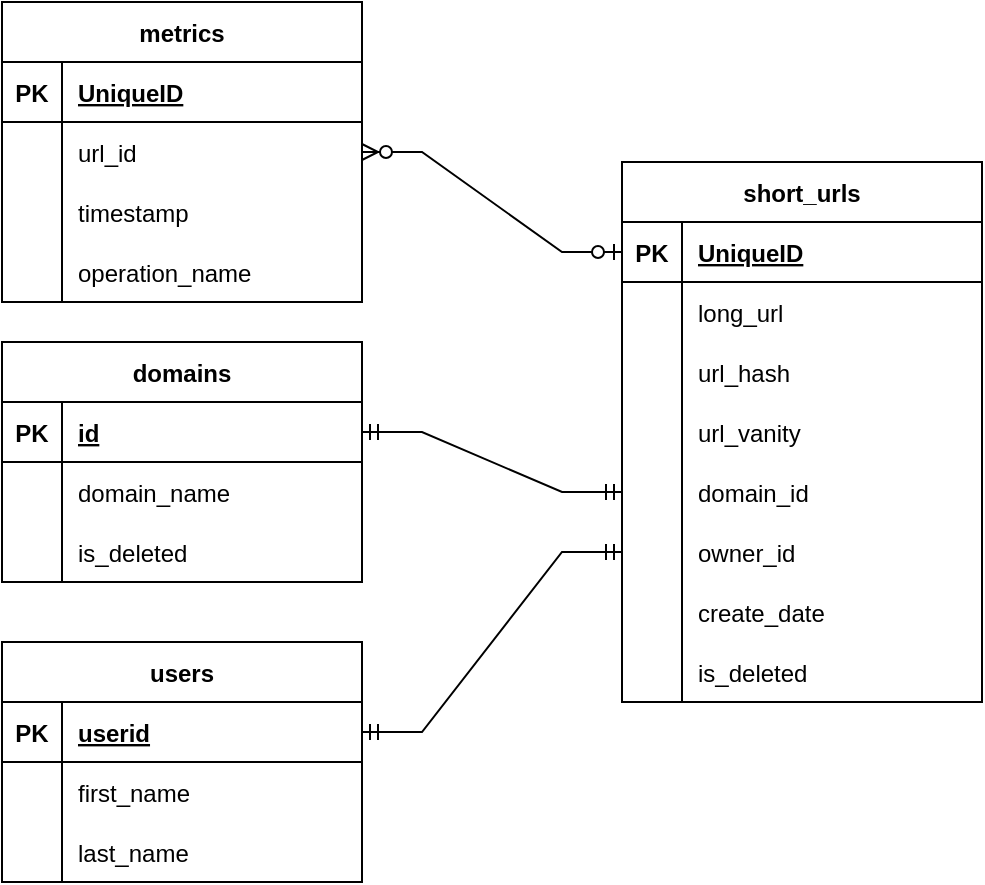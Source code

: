 <mxfile version="20.6.2" type="device" pages="4"><diagram id="ibI9E-FCNvnlCZ_qaIe1" name="DB Schema"><mxGraphModel dx="1089" dy="822" grid="1" gridSize="10" guides="1" tooltips="1" connect="1" arrows="1" fold="1" page="1" pageScale="1" pageWidth="1400" pageHeight="850" math="0" shadow="0"><root><mxCell id="0"/><mxCell id="1" parent="0"/><mxCell id="ypdoYP7Qn-qqa8ECosQ1-1" value="short_urls" style="shape=table;startSize=30;container=1;collapsible=1;childLayout=tableLayout;fixedRows=1;rowLines=0;fontStyle=1;align=center;resizeLast=1;" parent="1" vertex="1"><mxGeometry x="410" y="250" width="180" height="270" as="geometry"><mxRectangle x="250" y="220" width="100" height="30" as="alternateBounds"/></mxGeometry></mxCell><mxCell id="ypdoYP7Qn-qqa8ECosQ1-2" value="" style="shape=tableRow;horizontal=0;startSize=0;swimlaneHead=0;swimlaneBody=0;fillColor=none;collapsible=0;dropTarget=0;points=[[0,0.5],[1,0.5]];portConstraint=eastwest;top=0;left=0;right=0;bottom=1;" parent="ypdoYP7Qn-qqa8ECosQ1-1" vertex="1"><mxGeometry y="30" width="180" height="30" as="geometry"/></mxCell><mxCell id="ypdoYP7Qn-qqa8ECosQ1-3" value="PK" style="shape=partialRectangle;connectable=0;fillColor=none;top=0;left=0;bottom=0;right=0;fontStyle=1;overflow=hidden;" parent="ypdoYP7Qn-qqa8ECosQ1-2" vertex="1"><mxGeometry width="30" height="30" as="geometry"><mxRectangle width="30" height="30" as="alternateBounds"/></mxGeometry></mxCell><mxCell id="ypdoYP7Qn-qqa8ECosQ1-4" value="UniqueID" style="shape=partialRectangle;connectable=0;fillColor=none;top=0;left=0;bottom=0;right=0;align=left;spacingLeft=6;fontStyle=5;overflow=hidden;" parent="ypdoYP7Qn-qqa8ECosQ1-2" vertex="1"><mxGeometry x="30" width="150" height="30" as="geometry"><mxRectangle width="150" height="30" as="alternateBounds"/></mxGeometry></mxCell><mxCell id="ypdoYP7Qn-qqa8ECosQ1-5" value="" style="shape=tableRow;horizontal=0;startSize=0;swimlaneHead=0;swimlaneBody=0;fillColor=none;collapsible=0;dropTarget=0;points=[[0,0.5],[1,0.5]];portConstraint=eastwest;top=0;left=0;right=0;bottom=0;" parent="ypdoYP7Qn-qqa8ECosQ1-1" vertex="1"><mxGeometry y="60" width="180" height="30" as="geometry"/></mxCell><mxCell id="ypdoYP7Qn-qqa8ECosQ1-6" value="" style="shape=partialRectangle;connectable=0;fillColor=none;top=0;left=0;bottom=0;right=0;editable=1;overflow=hidden;" parent="ypdoYP7Qn-qqa8ECosQ1-5" vertex="1"><mxGeometry width="30" height="30" as="geometry"><mxRectangle width="30" height="30" as="alternateBounds"/></mxGeometry></mxCell><mxCell id="ypdoYP7Qn-qqa8ECosQ1-7" value="long_url" style="shape=partialRectangle;connectable=0;fillColor=none;top=0;left=0;bottom=0;right=0;align=left;spacingLeft=6;overflow=hidden;" parent="ypdoYP7Qn-qqa8ECosQ1-5" vertex="1"><mxGeometry x="30" width="150" height="30" as="geometry"><mxRectangle width="150" height="30" as="alternateBounds"/></mxGeometry></mxCell><mxCell id="ypdoYP7Qn-qqa8ECosQ1-27" style="shape=tableRow;horizontal=0;startSize=0;swimlaneHead=0;swimlaneBody=0;fillColor=none;collapsible=0;dropTarget=0;points=[[0,0.5],[1,0.5]];portConstraint=eastwest;top=0;left=0;right=0;bottom=0;" parent="ypdoYP7Qn-qqa8ECosQ1-1" vertex="1"><mxGeometry y="90" width="180" height="30" as="geometry"/></mxCell><mxCell id="ypdoYP7Qn-qqa8ECosQ1-28" style="shape=partialRectangle;connectable=0;fillColor=none;top=0;left=0;bottom=0;right=0;editable=1;overflow=hidden;" parent="ypdoYP7Qn-qqa8ECosQ1-27" vertex="1"><mxGeometry width="30" height="30" as="geometry"><mxRectangle width="30" height="30" as="alternateBounds"/></mxGeometry></mxCell><mxCell id="ypdoYP7Qn-qqa8ECosQ1-29" value="url_hash" style="shape=partialRectangle;connectable=0;fillColor=none;top=0;left=0;bottom=0;right=0;align=left;spacingLeft=6;overflow=hidden;" parent="ypdoYP7Qn-qqa8ECosQ1-27" vertex="1"><mxGeometry x="30" width="150" height="30" as="geometry"><mxRectangle width="150" height="30" as="alternateBounds"/></mxGeometry></mxCell><mxCell id="ypdoYP7Qn-qqa8ECosQ1-30" style="shape=tableRow;horizontal=0;startSize=0;swimlaneHead=0;swimlaneBody=0;fillColor=none;collapsible=0;dropTarget=0;points=[[0,0.5],[1,0.5]];portConstraint=eastwest;top=0;left=0;right=0;bottom=0;" parent="ypdoYP7Qn-qqa8ECosQ1-1" vertex="1"><mxGeometry y="120" width="180" height="30" as="geometry"/></mxCell><mxCell id="ypdoYP7Qn-qqa8ECosQ1-31" style="shape=partialRectangle;connectable=0;fillColor=none;top=0;left=0;bottom=0;right=0;editable=1;overflow=hidden;" parent="ypdoYP7Qn-qqa8ECosQ1-30" vertex="1"><mxGeometry width="30" height="30" as="geometry"><mxRectangle width="30" height="30" as="alternateBounds"/></mxGeometry></mxCell><mxCell id="ypdoYP7Qn-qqa8ECosQ1-32" value="url_vanity" style="shape=partialRectangle;connectable=0;fillColor=none;top=0;left=0;bottom=0;right=0;align=left;spacingLeft=6;overflow=hidden;" parent="ypdoYP7Qn-qqa8ECosQ1-30" vertex="1"><mxGeometry x="30" width="150" height="30" as="geometry"><mxRectangle width="150" height="30" as="alternateBounds"/></mxGeometry></mxCell><mxCell id="ypdoYP7Qn-qqa8ECosQ1-103" style="shape=tableRow;horizontal=0;startSize=0;swimlaneHead=0;swimlaneBody=0;fillColor=none;collapsible=0;dropTarget=0;points=[[0,0.5],[1,0.5]];portConstraint=eastwest;top=0;left=0;right=0;bottom=0;" parent="ypdoYP7Qn-qqa8ECosQ1-1" vertex="1"><mxGeometry y="150" width="180" height="30" as="geometry"/></mxCell><mxCell id="ypdoYP7Qn-qqa8ECosQ1-104" style="shape=partialRectangle;connectable=0;fillColor=none;top=0;left=0;bottom=0;right=0;editable=1;overflow=hidden;" parent="ypdoYP7Qn-qqa8ECosQ1-103" vertex="1"><mxGeometry width="30" height="30" as="geometry"><mxRectangle width="30" height="30" as="alternateBounds"/></mxGeometry></mxCell><mxCell id="ypdoYP7Qn-qqa8ECosQ1-105" value="domain_id" style="shape=partialRectangle;connectable=0;fillColor=none;top=0;left=0;bottom=0;right=0;align=left;spacingLeft=6;overflow=hidden;" parent="ypdoYP7Qn-qqa8ECosQ1-103" vertex="1"><mxGeometry x="30" width="150" height="30" as="geometry"><mxRectangle width="150" height="30" as="alternateBounds"/></mxGeometry></mxCell><mxCell id="ypdoYP7Qn-qqa8ECosQ1-33" style="shape=tableRow;horizontal=0;startSize=0;swimlaneHead=0;swimlaneBody=0;fillColor=none;collapsible=0;dropTarget=0;points=[[0,0.5],[1,0.5]];portConstraint=eastwest;top=0;left=0;right=0;bottom=0;" parent="ypdoYP7Qn-qqa8ECosQ1-1" vertex="1"><mxGeometry y="180" width="180" height="30" as="geometry"/></mxCell><mxCell id="ypdoYP7Qn-qqa8ECosQ1-34" style="shape=partialRectangle;connectable=0;fillColor=none;top=0;left=0;bottom=0;right=0;editable=1;overflow=hidden;" parent="ypdoYP7Qn-qqa8ECosQ1-33" vertex="1"><mxGeometry width="30" height="30" as="geometry"><mxRectangle width="30" height="30" as="alternateBounds"/></mxGeometry></mxCell><mxCell id="ypdoYP7Qn-qqa8ECosQ1-35" value="owner_id" style="shape=partialRectangle;connectable=0;fillColor=none;top=0;left=0;bottom=0;right=0;align=left;spacingLeft=6;overflow=hidden;" parent="ypdoYP7Qn-qqa8ECosQ1-33" vertex="1"><mxGeometry x="30" width="150" height="30" as="geometry"><mxRectangle width="150" height="30" as="alternateBounds"/></mxGeometry></mxCell><mxCell id="ypdoYP7Qn-qqa8ECosQ1-36" style="shape=tableRow;horizontal=0;startSize=0;swimlaneHead=0;swimlaneBody=0;fillColor=none;collapsible=0;dropTarget=0;points=[[0,0.5],[1,0.5]];portConstraint=eastwest;top=0;left=0;right=0;bottom=0;" parent="ypdoYP7Qn-qqa8ECosQ1-1" vertex="1"><mxGeometry y="210" width="180" height="30" as="geometry"/></mxCell><mxCell id="ypdoYP7Qn-qqa8ECosQ1-37" style="shape=partialRectangle;connectable=0;fillColor=none;top=0;left=0;bottom=0;right=0;editable=1;overflow=hidden;" parent="ypdoYP7Qn-qqa8ECosQ1-36" vertex="1"><mxGeometry width="30" height="30" as="geometry"><mxRectangle width="30" height="30" as="alternateBounds"/></mxGeometry></mxCell><mxCell id="ypdoYP7Qn-qqa8ECosQ1-38" value="create_date" style="shape=partialRectangle;connectable=0;fillColor=none;top=0;left=0;bottom=0;right=0;align=left;spacingLeft=6;overflow=hidden;" parent="ypdoYP7Qn-qqa8ECosQ1-36" vertex="1"><mxGeometry x="30" width="150" height="30" as="geometry"><mxRectangle width="150" height="30" as="alternateBounds"/></mxGeometry></mxCell><mxCell id="ypdoYP7Qn-qqa8ECosQ1-39" style="shape=tableRow;horizontal=0;startSize=0;swimlaneHead=0;swimlaneBody=0;fillColor=none;collapsible=0;dropTarget=0;points=[[0,0.5],[1,0.5]];portConstraint=eastwest;top=0;left=0;right=0;bottom=0;" parent="ypdoYP7Qn-qqa8ECosQ1-1" vertex="1"><mxGeometry y="240" width="180" height="30" as="geometry"/></mxCell><mxCell id="ypdoYP7Qn-qqa8ECosQ1-40" style="shape=partialRectangle;connectable=0;fillColor=none;top=0;left=0;bottom=0;right=0;editable=1;overflow=hidden;" parent="ypdoYP7Qn-qqa8ECosQ1-39" vertex="1"><mxGeometry width="30" height="30" as="geometry"><mxRectangle width="30" height="30" as="alternateBounds"/></mxGeometry></mxCell><mxCell id="ypdoYP7Qn-qqa8ECosQ1-41" value="is_deleted" style="shape=partialRectangle;connectable=0;fillColor=none;top=0;left=0;bottom=0;right=0;align=left;spacingLeft=6;overflow=hidden;" parent="ypdoYP7Qn-qqa8ECosQ1-39" vertex="1"><mxGeometry x="30" width="150" height="30" as="geometry"><mxRectangle width="150" height="30" as="alternateBounds"/></mxGeometry></mxCell><mxCell id="ypdoYP7Qn-qqa8ECosQ1-14" value="users" style="shape=table;startSize=30;container=1;collapsible=1;childLayout=tableLayout;fixedRows=1;rowLines=0;fontStyle=1;align=center;resizeLast=1;" parent="1" vertex="1"><mxGeometry x="100" y="490" width="180" height="120" as="geometry"/></mxCell><mxCell id="ypdoYP7Qn-qqa8ECosQ1-15" value="" style="shape=tableRow;horizontal=0;startSize=0;swimlaneHead=0;swimlaneBody=0;fillColor=none;collapsible=0;dropTarget=0;points=[[0,0.5],[1,0.5]];portConstraint=eastwest;top=0;left=0;right=0;bottom=1;" parent="ypdoYP7Qn-qqa8ECosQ1-14" vertex="1"><mxGeometry y="30" width="180" height="30" as="geometry"/></mxCell><mxCell id="ypdoYP7Qn-qqa8ECosQ1-16" value="PK" style="shape=partialRectangle;connectable=0;fillColor=none;top=0;left=0;bottom=0;right=0;fontStyle=1;overflow=hidden;" parent="ypdoYP7Qn-qqa8ECosQ1-15" vertex="1"><mxGeometry width="30" height="30" as="geometry"><mxRectangle width="30" height="30" as="alternateBounds"/></mxGeometry></mxCell><mxCell id="ypdoYP7Qn-qqa8ECosQ1-17" value="userid" style="shape=partialRectangle;connectable=0;fillColor=none;top=0;left=0;bottom=0;right=0;align=left;spacingLeft=6;fontStyle=5;overflow=hidden;" parent="ypdoYP7Qn-qqa8ECosQ1-15" vertex="1"><mxGeometry x="30" width="150" height="30" as="geometry"><mxRectangle width="150" height="30" as="alternateBounds"/></mxGeometry></mxCell><mxCell id="ypdoYP7Qn-qqa8ECosQ1-18" value="" style="shape=tableRow;horizontal=0;startSize=0;swimlaneHead=0;swimlaneBody=0;fillColor=none;collapsible=0;dropTarget=0;points=[[0,0.5],[1,0.5]];portConstraint=eastwest;top=0;left=0;right=0;bottom=0;" parent="ypdoYP7Qn-qqa8ECosQ1-14" vertex="1"><mxGeometry y="60" width="180" height="30" as="geometry"/></mxCell><mxCell id="ypdoYP7Qn-qqa8ECosQ1-19" value="" style="shape=partialRectangle;connectable=0;fillColor=none;top=0;left=0;bottom=0;right=0;editable=1;overflow=hidden;" parent="ypdoYP7Qn-qqa8ECosQ1-18" vertex="1"><mxGeometry width="30" height="30" as="geometry"><mxRectangle width="30" height="30" as="alternateBounds"/></mxGeometry></mxCell><mxCell id="ypdoYP7Qn-qqa8ECosQ1-20" value="first_name" style="shape=partialRectangle;connectable=0;fillColor=none;top=0;left=0;bottom=0;right=0;align=left;spacingLeft=6;overflow=hidden;" parent="ypdoYP7Qn-qqa8ECosQ1-18" vertex="1"><mxGeometry x="30" width="150" height="30" as="geometry"><mxRectangle width="150" height="30" as="alternateBounds"/></mxGeometry></mxCell><mxCell id="ypdoYP7Qn-qqa8ECosQ1-21" value="" style="shape=tableRow;horizontal=0;startSize=0;swimlaneHead=0;swimlaneBody=0;fillColor=none;collapsible=0;dropTarget=0;points=[[0,0.5],[1,0.5]];portConstraint=eastwest;top=0;left=0;right=0;bottom=0;" parent="ypdoYP7Qn-qqa8ECosQ1-14" vertex="1"><mxGeometry y="90" width="180" height="30" as="geometry"/></mxCell><mxCell id="ypdoYP7Qn-qqa8ECosQ1-22" value="" style="shape=partialRectangle;connectable=0;fillColor=none;top=0;left=0;bottom=0;right=0;editable=1;overflow=hidden;" parent="ypdoYP7Qn-qqa8ECosQ1-21" vertex="1"><mxGeometry width="30" height="30" as="geometry"><mxRectangle width="30" height="30" as="alternateBounds"/></mxGeometry></mxCell><mxCell id="ypdoYP7Qn-qqa8ECosQ1-23" value="last_name" style="shape=partialRectangle;connectable=0;fillColor=none;top=0;left=0;bottom=0;right=0;align=left;spacingLeft=6;overflow=hidden;" parent="ypdoYP7Qn-qqa8ECosQ1-21" vertex="1"><mxGeometry x="30" width="150" height="30" as="geometry"><mxRectangle width="150" height="30" as="alternateBounds"/></mxGeometry></mxCell><mxCell id="ypdoYP7Qn-qqa8ECosQ1-43" value="" style="edgeStyle=entityRelationEdgeStyle;fontSize=12;html=1;endArrow=ERmandOne;startArrow=ERmandOne;rounded=0;exitX=1;exitY=0.5;exitDx=0;exitDy=0;entryX=0;entryY=0.5;entryDx=0;entryDy=0;" parent="1" source="ypdoYP7Qn-qqa8ECosQ1-15" target="ypdoYP7Qn-qqa8ECosQ1-33" edge="1"><mxGeometry width="100" height="100" relative="1" as="geometry"><mxPoint x="230" y="325" as="sourcePoint"/><mxPoint x="330" y="225" as="targetPoint"/></mxGeometry></mxCell><mxCell id="ypdoYP7Qn-qqa8ECosQ1-72" value="metrics" style="shape=table;startSize=30;container=1;collapsible=1;childLayout=tableLayout;fixedRows=1;rowLines=0;fontStyle=1;align=center;resizeLast=1;" parent="1" vertex="1"><mxGeometry x="100" y="170" width="180" height="150" as="geometry"><mxRectangle x="250" y="220" width="100" height="30" as="alternateBounds"/></mxGeometry></mxCell><mxCell id="ypdoYP7Qn-qqa8ECosQ1-73" value="" style="shape=tableRow;horizontal=0;startSize=0;swimlaneHead=0;swimlaneBody=0;fillColor=none;collapsible=0;dropTarget=0;points=[[0,0.5],[1,0.5]];portConstraint=eastwest;top=0;left=0;right=0;bottom=1;" parent="ypdoYP7Qn-qqa8ECosQ1-72" vertex="1"><mxGeometry y="30" width="180" height="30" as="geometry"/></mxCell><mxCell id="ypdoYP7Qn-qqa8ECosQ1-74" value="PK" style="shape=partialRectangle;connectable=0;fillColor=none;top=0;left=0;bottom=0;right=0;fontStyle=1;overflow=hidden;" parent="ypdoYP7Qn-qqa8ECosQ1-73" vertex="1"><mxGeometry width="30" height="30" as="geometry"><mxRectangle width="30" height="30" as="alternateBounds"/></mxGeometry></mxCell><mxCell id="ypdoYP7Qn-qqa8ECosQ1-75" value="UniqueID" style="shape=partialRectangle;connectable=0;fillColor=none;top=0;left=0;bottom=0;right=0;align=left;spacingLeft=6;fontStyle=5;overflow=hidden;" parent="ypdoYP7Qn-qqa8ECosQ1-73" vertex="1"><mxGeometry x="30" width="150" height="30" as="geometry"><mxRectangle width="150" height="30" as="alternateBounds"/></mxGeometry></mxCell><mxCell id="ypdoYP7Qn-qqa8ECosQ1-76" value="" style="shape=tableRow;horizontal=0;startSize=0;swimlaneHead=0;swimlaneBody=0;fillColor=none;collapsible=0;dropTarget=0;points=[[0,0.5],[1,0.5]];portConstraint=eastwest;top=0;left=0;right=0;bottom=0;" parent="ypdoYP7Qn-qqa8ECosQ1-72" vertex="1"><mxGeometry y="60" width="180" height="30" as="geometry"/></mxCell><mxCell id="ypdoYP7Qn-qqa8ECosQ1-77" value="" style="shape=partialRectangle;connectable=0;fillColor=none;top=0;left=0;bottom=0;right=0;editable=1;overflow=hidden;" parent="ypdoYP7Qn-qqa8ECosQ1-76" vertex="1"><mxGeometry width="30" height="30" as="geometry"><mxRectangle width="30" height="30" as="alternateBounds"/></mxGeometry></mxCell><mxCell id="ypdoYP7Qn-qqa8ECosQ1-78" value="url_id" style="shape=partialRectangle;connectable=0;fillColor=none;top=0;left=0;bottom=0;right=0;align=left;spacingLeft=6;overflow=hidden;" parent="ypdoYP7Qn-qqa8ECosQ1-76" vertex="1"><mxGeometry x="30" width="150" height="30" as="geometry"><mxRectangle width="150" height="30" as="alternateBounds"/></mxGeometry></mxCell><mxCell id="ypdoYP7Qn-qqa8ECosQ1-79" style="shape=tableRow;horizontal=0;startSize=0;swimlaneHead=0;swimlaneBody=0;fillColor=none;collapsible=0;dropTarget=0;points=[[0,0.5],[1,0.5]];portConstraint=eastwest;top=0;left=0;right=0;bottom=0;" parent="ypdoYP7Qn-qqa8ECosQ1-72" vertex="1"><mxGeometry y="90" width="180" height="30" as="geometry"/></mxCell><mxCell id="ypdoYP7Qn-qqa8ECosQ1-80" style="shape=partialRectangle;connectable=0;fillColor=none;top=0;left=0;bottom=0;right=0;editable=1;overflow=hidden;" parent="ypdoYP7Qn-qqa8ECosQ1-79" vertex="1"><mxGeometry width="30" height="30" as="geometry"><mxRectangle width="30" height="30" as="alternateBounds"/></mxGeometry></mxCell><mxCell id="ypdoYP7Qn-qqa8ECosQ1-81" value="timestamp" style="shape=partialRectangle;connectable=0;fillColor=none;top=0;left=0;bottom=0;right=0;align=left;spacingLeft=6;overflow=hidden;" parent="ypdoYP7Qn-qqa8ECosQ1-79" vertex="1"><mxGeometry x="30" width="150" height="30" as="geometry"><mxRectangle width="150" height="30" as="alternateBounds"/></mxGeometry></mxCell><mxCell id="ypdoYP7Qn-qqa8ECosQ1-85" value="" style="shape=tableRow;horizontal=0;startSize=0;swimlaneHead=0;swimlaneBody=0;fillColor=none;collapsible=0;dropTarget=0;points=[[0,0.5],[1,0.5]];portConstraint=eastwest;top=0;left=0;right=0;bottom=0;" parent="ypdoYP7Qn-qqa8ECosQ1-72" vertex="1"><mxGeometry y="120" width="180" height="30" as="geometry"/></mxCell><mxCell id="ypdoYP7Qn-qqa8ECosQ1-86" value="" style="shape=partialRectangle;connectable=0;fillColor=none;top=0;left=0;bottom=0;right=0;editable=1;overflow=hidden;" parent="ypdoYP7Qn-qqa8ECosQ1-85" vertex="1"><mxGeometry width="30" height="30" as="geometry"><mxRectangle width="30" height="30" as="alternateBounds"/></mxGeometry></mxCell><mxCell id="ypdoYP7Qn-qqa8ECosQ1-87" value="operation_name" style="shape=partialRectangle;connectable=0;fillColor=none;top=0;left=0;bottom=0;right=0;align=left;spacingLeft=6;overflow=hidden;" parent="ypdoYP7Qn-qqa8ECosQ1-85" vertex="1"><mxGeometry x="30" width="150" height="30" as="geometry"><mxRectangle width="150" height="30" as="alternateBounds"/></mxGeometry></mxCell><mxCell id="ypdoYP7Qn-qqa8ECosQ1-102" value="" style="edgeStyle=entityRelationEdgeStyle;fontSize=12;html=1;endArrow=ERzeroToMany;startArrow=ERzeroToOne;rounded=0;entryX=1;entryY=0.5;entryDx=0;entryDy=0;exitX=0;exitY=0.5;exitDx=0;exitDy=0;" parent="1" source="ypdoYP7Qn-qqa8ECosQ1-2" target="ypdoYP7Qn-qqa8ECosQ1-76" edge="1"><mxGeometry width="100" height="100" relative="1" as="geometry"><mxPoint x="320" y="270" as="sourcePoint"/><mxPoint x="330" y="560" as="targetPoint"/></mxGeometry></mxCell><mxCell id="ypdoYP7Qn-qqa8ECosQ1-107" value="domains" style="shape=table;startSize=30;container=1;collapsible=1;childLayout=tableLayout;fixedRows=1;rowLines=0;fontStyle=1;align=center;resizeLast=1;" parent="1" vertex="1"><mxGeometry x="100" y="340" width="180" height="120" as="geometry"/></mxCell><mxCell id="ypdoYP7Qn-qqa8ECosQ1-108" value="" style="shape=tableRow;horizontal=0;startSize=0;swimlaneHead=0;swimlaneBody=0;fillColor=none;collapsible=0;dropTarget=0;points=[[0,0.5],[1,0.5]];portConstraint=eastwest;top=0;left=0;right=0;bottom=1;" parent="ypdoYP7Qn-qqa8ECosQ1-107" vertex="1"><mxGeometry y="30" width="180" height="30" as="geometry"/></mxCell><mxCell id="ypdoYP7Qn-qqa8ECosQ1-109" value="PK" style="shape=partialRectangle;connectable=0;fillColor=none;top=0;left=0;bottom=0;right=0;fontStyle=1;overflow=hidden;" parent="ypdoYP7Qn-qqa8ECosQ1-108" vertex="1"><mxGeometry width="30" height="30" as="geometry"><mxRectangle width="30" height="30" as="alternateBounds"/></mxGeometry></mxCell><mxCell id="ypdoYP7Qn-qqa8ECosQ1-110" value="id" style="shape=partialRectangle;connectable=0;fillColor=none;top=0;left=0;bottom=0;right=0;align=left;spacingLeft=6;fontStyle=5;overflow=hidden;" parent="ypdoYP7Qn-qqa8ECosQ1-108" vertex="1"><mxGeometry x="30" width="150" height="30" as="geometry"><mxRectangle width="150" height="30" as="alternateBounds"/></mxGeometry></mxCell><mxCell id="ypdoYP7Qn-qqa8ECosQ1-111" value="" style="shape=tableRow;horizontal=0;startSize=0;swimlaneHead=0;swimlaneBody=0;fillColor=none;collapsible=0;dropTarget=0;points=[[0,0.5],[1,0.5]];portConstraint=eastwest;top=0;left=0;right=0;bottom=0;" parent="ypdoYP7Qn-qqa8ECosQ1-107" vertex="1"><mxGeometry y="60" width="180" height="30" as="geometry"/></mxCell><mxCell id="ypdoYP7Qn-qqa8ECosQ1-112" value="" style="shape=partialRectangle;connectable=0;fillColor=none;top=0;left=0;bottom=0;right=0;editable=1;overflow=hidden;" parent="ypdoYP7Qn-qqa8ECosQ1-111" vertex="1"><mxGeometry width="30" height="30" as="geometry"><mxRectangle width="30" height="30" as="alternateBounds"/></mxGeometry></mxCell><mxCell id="ypdoYP7Qn-qqa8ECosQ1-113" value="domain_name" style="shape=partialRectangle;connectable=0;fillColor=none;top=0;left=0;bottom=0;right=0;align=left;spacingLeft=6;overflow=hidden;" parent="ypdoYP7Qn-qqa8ECosQ1-111" vertex="1"><mxGeometry x="30" width="150" height="30" as="geometry"><mxRectangle width="150" height="30" as="alternateBounds"/></mxGeometry></mxCell><mxCell id="ypdoYP7Qn-qqa8ECosQ1-114" value="" style="shape=tableRow;horizontal=0;startSize=0;swimlaneHead=0;swimlaneBody=0;fillColor=none;collapsible=0;dropTarget=0;points=[[0,0.5],[1,0.5]];portConstraint=eastwest;top=0;left=0;right=0;bottom=0;" parent="ypdoYP7Qn-qqa8ECosQ1-107" vertex="1"><mxGeometry y="90" width="180" height="30" as="geometry"/></mxCell><mxCell id="ypdoYP7Qn-qqa8ECosQ1-115" value="" style="shape=partialRectangle;connectable=0;fillColor=none;top=0;left=0;bottom=0;right=0;editable=1;overflow=hidden;" parent="ypdoYP7Qn-qqa8ECosQ1-114" vertex="1"><mxGeometry width="30" height="30" as="geometry"><mxRectangle width="30" height="30" as="alternateBounds"/></mxGeometry></mxCell><mxCell id="ypdoYP7Qn-qqa8ECosQ1-116" value="is_deleted" style="shape=partialRectangle;connectable=0;fillColor=none;top=0;left=0;bottom=0;right=0;align=left;spacingLeft=6;overflow=hidden;" parent="ypdoYP7Qn-qqa8ECosQ1-114" vertex="1"><mxGeometry x="30" width="150" height="30" as="geometry"><mxRectangle width="150" height="30" as="alternateBounds"/></mxGeometry></mxCell><mxCell id="ypdoYP7Qn-qqa8ECosQ1-117" value="" style="edgeStyle=entityRelationEdgeStyle;fontSize=12;html=1;endArrow=ERmandOne;startArrow=ERmandOne;rounded=0;entryX=0;entryY=0.5;entryDx=0;entryDy=0;exitX=1;exitY=0.5;exitDx=0;exitDy=0;" parent="1" source="ypdoYP7Qn-qqa8ECosQ1-108" target="ypdoYP7Qn-qqa8ECosQ1-103" edge="1"><mxGeometry width="100" height="100" relative="1" as="geometry"><mxPoint x="330" y="620" as="sourcePoint"/><mxPoint x="430" y="520" as="targetPoint"/></mxGeometry></mxCell></root></mxGraphModel></diagram><diagram id="F3GYPxqVGwke2xUsIM9g" name="1A.Arch.WebApp"><mxGraphModel dx="1089" dy="822" grid="1" gridSize="10" guides="1" tooltips="1" connect="1" arrows="1" fold="1" page="1" pageScale="1" pageWidth="1400" pageHeight="850" math="0" shadow="0"><root><mxCell id="0"/><mxCell id="1" parent="0"/><mxCell id="kBo4LpkrjT3wQqiaFqnh-2" value="Region1" style="rounded=1;whiteSpace=wrap;html=1;verticalAlign=top;fontStyle=1" vertex="1" parent="1"><mxGeometry x="360" y="160" width="580" height="240" as="geometry"/></mxCell><mxCell id="kBo4LpkrjT3wQqiaFqnh-1" value="DataTier" style="rounded=1;whiteSpace=wrap;html=1;fillColor=#dae8fc;strokeColor=#6c8ebf;verticalAlign=top;fontStyle=1" vertex="1" parent="1"><mxGeometry x="730" y="210" width="180" height="130" as="geometry"/></mxCell><mxCell id="yihV10z2anD2YTXncVJl-1" value="Redis" style="sketch=0;aspect=fixed;html=1;points=[];align=center;image;fontSize=12;image=img/lib/mscae/Cache_including_Redis.svg;" vertex="1" parent="1"><mxGeometry x="759" y="250" width="50" height="50" as="geometry"/></mxCell><mxCell id="yihV10z2anD2YTXncVJl-2" value="" style="aspect=fixed;html=1;points=[];align=center;image;fontSize=12;image=img/lib/azure2/databases/SQL_Database.svg;" vertex="1" parent="1"><mxGeometry x="841" y="243" width="48" height="64" as="geometry"/></mxCell><mxCell id="yihV10z2anD2YTXncVJl-3" value="Web UI" style="sketch=0;aspect=fixed;html=1;points=[];align=center;image;fontSize=12;image=img/lib/mscae/App_Services.svg;" vertex="1" parent="1"><mxGeometry x="480" y="240" width="50" height="50" as="geometry"/></mxCell><mxCell id="kBo4LpkrjT3wQqiaFqnh-3" value="" style="aspect=fixed;html=1;points=[];align=center;image;fontSize=12;image=img/lib/azure2/networking/Application_Gateways.svg;" vertex="1" parent="1"><mxGeometry x="240" y="380" width="64" height="64" as="geometry"/></mxCell><mxCell id="kBo4LpkrjT3wQqiaFqnh-5" value="API" style="sketch=0;aspect=fixed;html=1;points=[];align=center;image;fontSize=12;image=img/lib/mscae/App_Services.svg;" vertex="1" parent="1"><mxGeometry x="630" y="240" width="50" height="50" as="geometry"/></mxCell><mxCell id="kBo4LpkrjT3wQqiaFqnh-6" value="Region1" style="rounded=1;whiteSpace=wrap;html=1;verticalAlign=top;fontStyle=1" vertex="1" parent="1"><mxGeometry x="360" y="450" width="580" height="240" as="geometry"/></mxCell><mxCell id="kBo4LpkrjT3wQqiaFqnh-7" value="DataTier" style="rounded=1;whiteSpace=wrap;html=1;fillColor=#dae8fc;strokeColor=#6c8ebf;verticalAlign=top;fontStyle=1" vertex="1" parent="1"><mxGeometry x="730" y="500" width="180" height="130" as="geometry"/></mxCell><mxCell id="kBo4LpkrjT3wQqiaFqnh-8" value="Redis" style="sketch=0;aspect=fixed;html=1;points=[];align=center;image;fontSize=12;image=img/lib/mscae/Cache_including_Redis.svg;" vertex="1" parent="1"><mxGeometry x="759" y="540" width="50" height="50" as="geometry"/></mxCell><mxCell id="kBo4LpkrjT3wQqiaFqnh-9" value="" style="aspect=fixed;html=1;points=[];align=center;image;fontSize=12;image=img/lib/azure2/databases/SQL_Database.svg;" vertex="1" parent="1"><mxGeometry x="841" y="533" width="48" height="64" as="geometry"/></mxCell><mxCell id="kBo4LpkrjT3wQqiaFqnh-10" value="Web UI" style="sketch=0;aspect=fixed;html=1;points=[];align=center;image;fontSize=12;image=img/lib/mscae/App_Services.svg;" vertex="1" parent="1"><mxGeometry x="480" y="530" width="50" height="50" as="geometry"/></mxCell><mxCell id="kBo4LpkrjT3wQqiaFqnh-11" value="API" style="sketch=0;aspect=fixed;html=1;points=[];align=center;image;fontSize=12;image=img/lib/mscae/App_Services.svg;" vertex="1" parent="1"><mxGeometry x="630" y="530" width="50" height="50" as="geometry"/></mxCell></root></mxGraphModel></diagram><diagram id="K9foaMInxJt-24jU_Z7D" name="1A.Arch.WebApp_Func"><mxGraphModel dx="1452" dy="1096" grid="1" gridSize="10" guides="1" tooltips="1" connect="1" arrows="1" fold="1" page="1" pageScale="1" pageWidth="1400" pageHeight="850" math="0" shadow="0"><root><mxCell id="0"/><mxCell id="1" parent="0"/><mxCell id="xy_IhePblVulMt_rwqsV-1" value="Region1" style="rounded=1;whiteSpace=wrap;html=1;verticalAlign=top;fontStyle=1" vertex="1" parent="1"><mxGeometry x="360" y="160" width="580" height="240" as="geometry"/></mxCell><mxCell id="xy_IhePblVulMt_rwqsV-2" value="DataTier" style="rounded=1;whiteSpace=wrap;html=1;fillColor=#dae8fc;strokeColor=#6c8ebf;verticalAlign=top;fontStyle=1" vertex="1" parent="1"><mxGeometry x="730" y="210" width="180" height="130" as="geometry"/></mxCell><mxCell id="xy_IhePblVulMt_rwqsV-3" value="Redis" style="sketch=0;aspect=fixed;html=1;points=[];align=center;image;fontSize=12;image=img/lib/mscae/Cache_including_Redis.svg;" vertex="1" parent="1"><mxGeometry x="759" y="250" width="50" height="50" as="geometry"/></mxCell><mxCell id="xy_IhePblVulMt_rwqsV-4" value="" style="aspect=fixed;html=1;points=[];align=center;image;fontSize=12;image=img/lib/azure2/databases/SQL_Database.svg;" vertex="1" parent="1"><mxGeometry x="841" y="243" width="48" height="64" as="geometry"/></mxCell><mxCell id="xy_IhePblVulMt_rwqsV-5" value="Web UI" style="sketch=0;aspect=fixed;html=1;points=[];align=center;image;fontSize=12;image=img/lib/mscae/App_Services.svg;" vertex="1" parent="1"><mxGeometry x="480" y="240" width="50" height="50" as="geometry"/></mxCell><mxCell id="xy_IhePblVulMt_rwqsV-6" value="" style="aspect=fixed;html=1;points=[];align=center;image;fontSize=12;image=img/lib/azure2/networking/Application_Gateways.svg;" vertex="1" parent="1"><mxGeometry x="240" y="380" width="64" height="64" as="geometry"/></mxCell><mxCell id="xy_IhePblVulMt_rwqsV-7" value="API" style="sketch=0;aspect=fixed;html=1;points=[];align=center;image;fontSize=12;image=img/lib/mscae/App_Services.svg;" vertex="1" parent="1"><mxGeometry x="630" y="240" width="50" height="50" as="geometry"/></mxCell><mxCell id="xy_IhePblVulMt_rwqsV-8" value="Region1" style="rounded=1;whiteSpace=wrap;html=1;verticalAlign=top;fontStyle=1" vertex="1" parent="1"><mxGeometry x="360" y="450" width="580" height="240" as="geometry"/></mxCell><mxCell id="xy_IhePblVulMt_rwqsV-9" value="DataTier" style="rounded=1;whiteSpace=wrap;html=1;fillColor=#dae8fc;strokeColor=#6c8ebf;verticalAlign=top;fontStyle=1" vertex="1" parent="1"><mxGeometry x="730" y="500" width="180" height="130" as="geometry"/></mxCell><mxCell id="xy_IhePblVulMt_rwqsV-10" value="Redis" style="sketch=0;aspect=fixed;html=1;points=[];align=center;image;fontSize=12;image=img/lib/mscae/Cache_including_Redis.svg;" vertex="1" parent="1"><mxGeometry x="759" y="540" width="50" height="50" as="geometry"/></mxCell><mxCell id="xy_IhePblVulMt_rwqsV-11" value="" style="aspect=fixed;html=1;points=[];align=center;image;fontSize=12;image=img/lib/azure2/databases/SQL_Database.svg;" vertex="1" parent="1"><mxGeometry x="841" y="533" width="48" height="64" as="geometry"/></mxCell><mxCell id="xy_IhePblVulMt_rwqsV-12" value="Web UI" style="sketch=0;aspect=fixed;html=1;points=[];align=center;image;fontSize=12;image=img/lib/mscae/App_Services.svg;" vertex="1" parent="1"><mxGeometry x="480" y="530" width="50" height="50" as="geometry"/></mxCell><mxCell id="xy_IhePblVulMt_rwqsV-13" value="API" style="sketch=0;aspect=fixed;html=1;points=[];align=center;image;fontSize=12;image=img/lib/mscae/App_Services.svg;" vertex="1" parent="1"><mxGeometry x="630" y="530" width="50" height="50" as="geometry"/></mxCell><mxCell id="xy_IhePblVulMt_rwqsV-14" value="" style="aspect=fixed;html=1;points=[];align=center;image;fontSize=12;image=img/lib/azure2/integration/Service_Bus.svg;" vertex="1" parent="1"><mxGeometry x="550" y="243" width="53.27" height="47" as="geometry"/></mxCell><mxCell id="xy_IhePblVulMt_rwqsV-15" value="" style="aspect=fixed;html=1;points=[];align=center;image;fontSize=12;image=img/lib/azure2/integration/Service_Bus.svg;" vertex="1" parent="1"><mxGeometry x="550" y="541.5" width="53.27" height="47" as="geometry"/></mxCell></root></mxGraphModel></diagram><diagram id="Ifsx4GhRUpexSBRyN9R5" name="1A.Arch.AKS"><mxGraphModel dx="1037" dy="783" grid="1" gridSize="10" guides="1" tooltips="1" connect="1" arrows="1" fold="1" page="1" pageScale="1" pageWidth="1400" pageHeight="850" math="0" shadow="0"><root><mxCell id="0"/><mxCell id="1" parent="0"/><mxCell id="QW3Gz1pkhNPVuK4GIGAb-1" value="Region1" style="rounded=1;whiteSpace=wrap;html=1;verticalAlign=top;fontStyle=1" vertex="1" parent="1"><mxGeometry x="360" y="160" width="580" height="240" as="geometry"/></mxCell><mxCell id="QW3Gz1pkhNPVuK4GIGAb-2" value="DataTier" style="rounded=1;whiteSpace=wrap;html=1;fillColor=#dae8fc;strokeColor=#6c8ebf;verticalAlign=top;fontStyle=1" vertex="1" parent="1"><mxGeometry x="730" y="210" width="180" height="130" as="geometry"/></mxCell><mxCell id="QW3Gz1pkhNPVuK4GIGAb-3" value="Redis" style="sketch=0;aspect=fixed;html=1;points=[];align=center;image;fontSize=12;image=img/lib/mscae/Cache_including_Redis.svg;" vertex="1" parent="1"><mxGeometry x="759" y="250" width="50" height="50" as="geometry"/></mxCell><mxCell id="QW3Gz1pkhNPVuK4GIGAb-4" value="" style="aspect=fixed;html=1;points=[];align=center;image;fontSize=12;image=img/lib/azure2/databases/SQL_Database.svg;" vertex="1" parent="1"><mxGeometry x="841" y="243" width="48" height="64" as="geometry"/></mxCell><mxCell id="QW3Gz1pkhNPVuK4GIGAb-6" value="" style="aspect=fixed;html=1;points=[];align=center;image;fontSize=12;image=img/lib/azure2/networking/Application_Gateways.svg;" vertex="1" parent="1"><mxGeometry x="240" y="380" width="64" height="64" as="geometry"/></mxCell><mxCell id="QW3Gz1pkhNPVuK4GIGAb-8" value="Region1" style="rounded=1;whiteSpace=wrap;html=1;verticalAlign=top;fontStyle=1" vertex="1" parent="1"><mxGeometry x="360" y="450" width="580" height="240" as="geometry"/></mxCell><mxCell id="QW3Gz1pkhNPVuK4GIGAb-9" value="DataTier" style="rounded=1;whiteSpace=wrap;html=1;fillColor=#dae8fc;strokeColor=#6c8ebf;verticalAlign=top;fontStyle=1" vertex="1" parent="1"><mxGeometry x="730" y="500" width="180" height="130" as="geometry"/></mxCell><mxCell id="QW3Gz1pkhNPVuK4GIGAb-10" value="Redis" style="sketch=0;aspect=fixed;html=1;points=[];align=center;image;fontSize=12;image=img/lib/mscae/Cache_including_Redis.svg;" vertex="1" parent="1"><mxGeometry x="759" y="540" width="50" height="50" as="geometry"/></mxCell><mxCell id="QW3Gz1pkhNPVuK4GIGAb-11" value="" style="aspect=fixed;html=1;points=[];align=center;image;fontSize=12;image=img/lib/azure2/databases/SQL_Database.svg;" vertex="1" parent="1"><mxGeometry x="841" y="533" width="48" height="64" as="geometry"/></mxCell><mxCell id="QW3Gz1pkhNPVuK4GIGAb-16" value="" style="aspect=fixed;html=1;points=[];align=center;image;fontSize=12;image=img/lib/azure2/containers/Kubernetes_Services.svg;" vertex="1" parent="1"><mxGeometry x="510" y="270" width="56.67" height="50" as="geometry"/></mxCell><mxCell id="QW3Gz1pkhNPVuK4GIGAb-17" value="" style="aspect=fixed;html=1;points=[];align=center;image;fontSize=12;image=img/lib/azure2/containers/Kubernetes_Services.svg;" vertex="1" parent="1"><mxGeometry x="510" y="550" width="56.67" height="50" as="geometry"/></mxCell></root></mxGraphModel></diagram></mxfile>